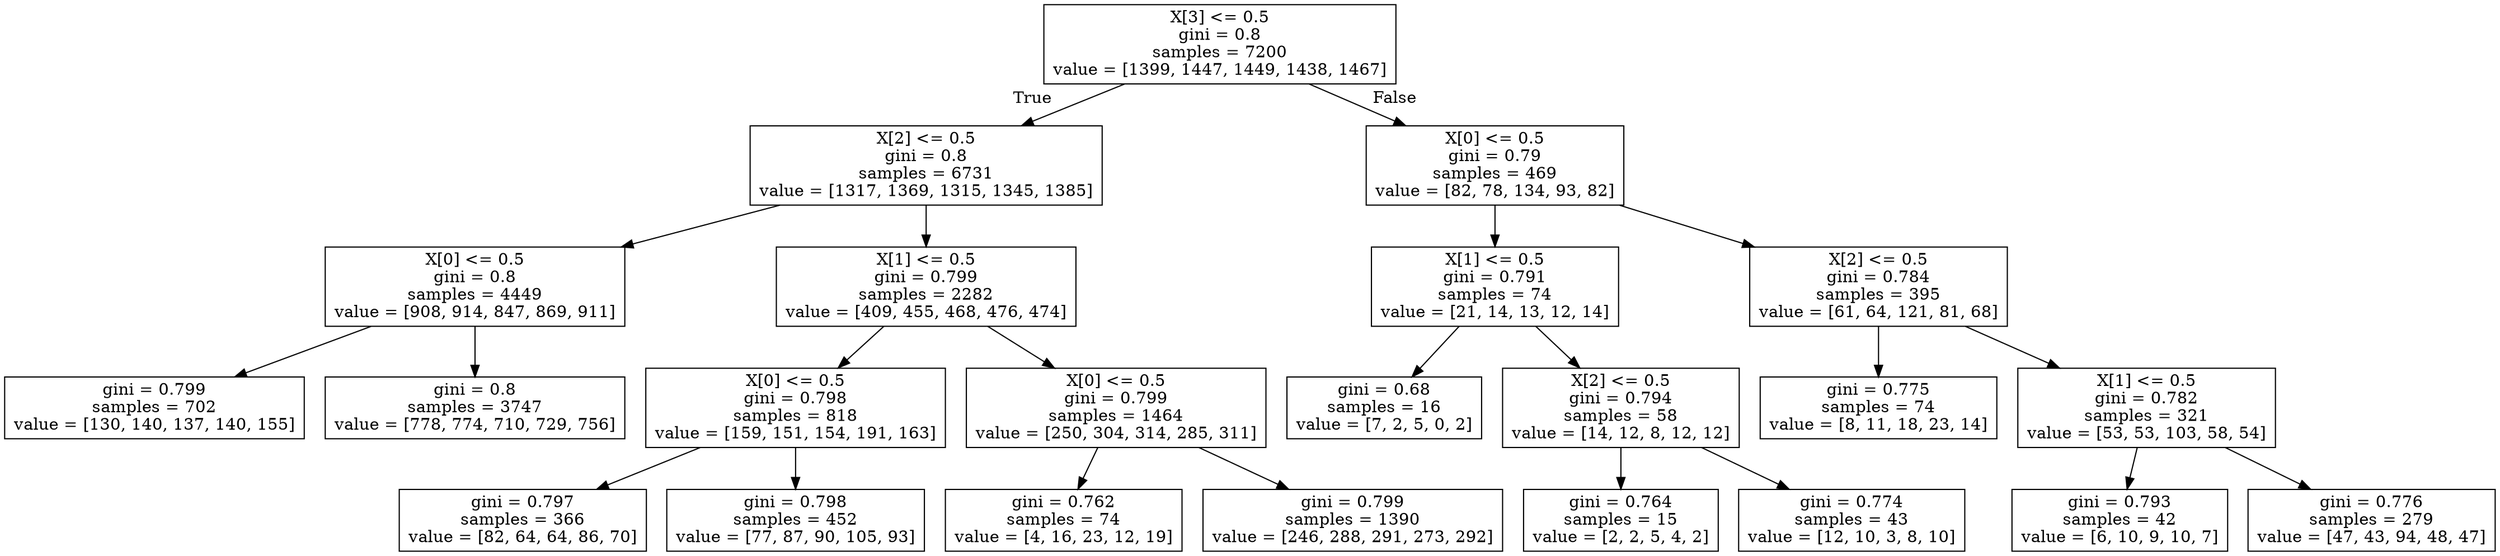 digraph Tree {
node [shape=box] ;
0 [label="X[3] <= 0.5\ngini = 0.8\nsamples = 7200\nvalue = [1399, 1447, 1449, 1438, 1467]"] ;
1 [label="X[2] <= 0.5\ngini = 0.8\nsamples = 6731\nvalue = [1317, 1369, 1315, 1345, 1385]"] ;
0 -> 1 [labeldistance=2.5, labelangle=45, headlabel="True"] ;
2 [label="X[0] <= 0.5\ngini = 0.8\nsamples = 4449\nvalue = [908, 914, 847, 869, 911]"] ;
1 -> 2 ;
3 [label="gini = 0.799\nsamples = 702\nvalue = [130, 140, 137, 140, 155]"] ;
2 -> 3 ;
4 [label="gini = 0.8\nsamples = 3747\nvalue = [778, 774, 710, 729, 756]"] ;
2 -> 4 ;
5 [label="X[1] <= 0.5\ngini = 0.799\nsamples = 2282\nvalue = [409, 455, 468, 476, 474]"] ;
1 -> 5 ;
6 [label="X[0] <= 0.5\ngini = 0.798\nsamples = 818\nvalue = [159, 151, 154, 191, 163]"] ;
5 -> 6 ;
7 [label="gini = 0.797\nsamples = 366\nvalue = [82, 64, 64, 86, 70]"] ;
6 -> 7 ;
8 [label="gini = 0.798\nsamples = 452\nvalue = [77, 87, 90, 105, 93]"] ;
6 -> 8 ;
9 [label="X[0] <= 0.5\ngini = 0.799\nsamples = 1464\nvalue = [250, 304, 314, 285, 311]"] ;
5 -> 9 ;
10 [label="gini = 0.762\nsamples = 74\nvalue = [4, 16, 23, 12, 19]"] ;
9 -> 10 ;
11 [label="gini = 0.799\nsamples = 1390\nvalue = [246, 288, 291, 273, 292]"] ;
9 -> 11 ;
12 [label="X[0] <= 0.5\ngini = 0.79\nsamples = 469\nvalue = [82, 78, 134, 93, 82]"] ;
0 -> 12 [labeldistance=2.5, labelangle=-45, headlabel="False"] ;
13 [label="X[1] <= 0.5\ngini = 0.791\nsamples = 74\nvalue = [21, 14, 13, 12, 14]"] ;
12 -> 13 ;
14 [label="gini = 0.68\nsamples = 16\nvalue = [7, 2, 5, 0, 2]"] ;
13 -> 14 ;
15 [label="X[2] <= 0.5\ngini = 0.794\nsamples = 58\nvalue = [14, 12, 8, 12, 12]"] ;
13 -> 15 ;
16 [label="gini = 0.764\nsamples = 15\nvalue = [2, 2, 5, 4, 2]"] ;
15 -> 16 ;
17 [label="gini = 0.774\nsamples = 43\nvalue = [12, 10, 3, 8, 10]"] ;
15 -> 17 ;
18 [label="X[2] <= 0.5\ngini = 0.784\nsamples = 395\nvalue = [61, 64, 121, 81, 68]"] ;
12 -> 18 ;
19 [label="gini = 0.775\nsamples = 74\nvalue = [8, 11, 18, 23, 14]"] ;
18 -> 19 ;
20 [label="X[1] <= 0.5\ngini = 0.782\nsamples = 321\nvalue = [53, 53, 103, 58, 54]"] ;
18 -> 20 ;
21 [label="gini = 0.793\nsamples = 42\nvalue = [6, 10, 9, 10, 7]"] ;
20 -> 21 ;
22 [label="gini = 0.776\nsamples = 279\nvalue = [47, 43, 94, 48, 47]"] ;
20 -> 22 ;
}